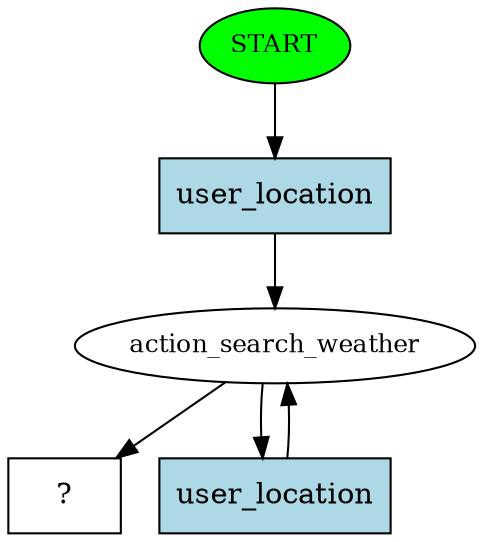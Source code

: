 digraph  {
0 [class="start active", fillcolor=green, fontsize=12, label=START, style=filled];
1 [class=active, fontsize=12, label=action_search_weather];
3 [class="intent dashed active", label="  ?  ", shape=rect];
4 [class="intent active", fillcolor=lightblue, label=user_location, shape=rect, style=filled];
5 [class="intent active", fillcolor=lightblue, label=user_location, shape=rect, style=filled];
0 -> 4  [class=active, key=0];
1 -> 3  [class=active, key=NONE, label=""];
1 -> 5  [class=active, key=0];
4 -> 1  [class=active, key=0];
5 -> 1  [class=active, key=0];
}
